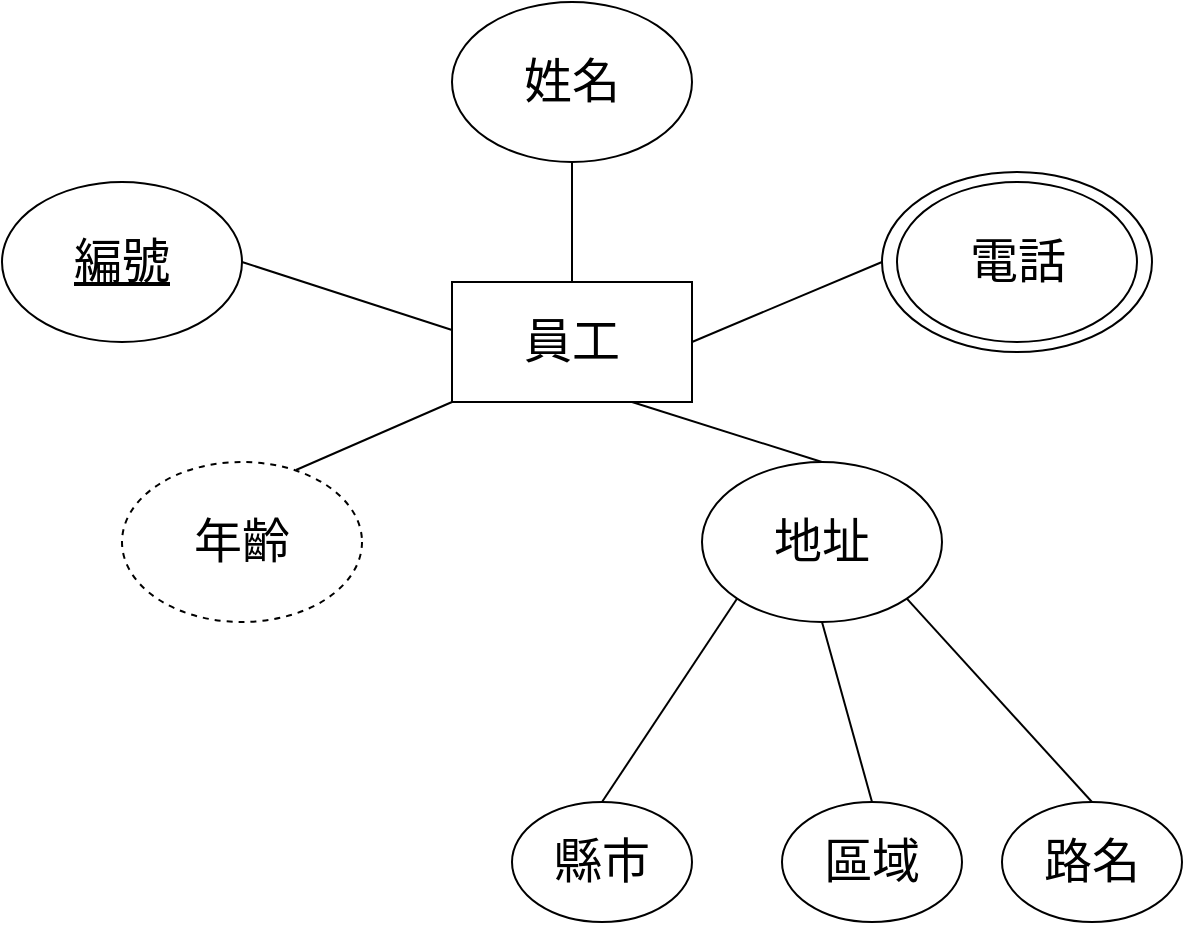 <mxfile version="22.0.4" type="github">
  <diagram id="R2lEEEUBdFMjLlhIrx00" name="Page-1">
    <mxGraphModel dx="885" dy="588" grid="1" gridSize="10" guides="1" tooltips="1" connect="1" arrows="1" fold="1" page="1" pageScale="1" pageWidth="850" pageHeight="1100" math="0" shadow="0" extFonts="Permanent Marker^https://fonts.googleapis.com/css?family=Permanent+Marker">
      <root>
        <mxCell id="0" />
        <mxCell id="1" parent="0" />
        <mxCell id="3a-Hv6OvQc2V3tip11x3-7" value="" style="ellipse;whiteSpace=wrap;html=1;" parent="1" vertex="1">
          <mxGeometry x="580" y="175" width="135" height="90" as="geometry" />
        </mxCell>
        <mxCell id="3a-Hv6OvQc2V3tip11x3-1" value="&lt;font style=&quot;font-size: 24px;&quot;&gt;員工&lt;/font&gt;" style="rounded=0;whiteSpace=wrap;html=1;" parent="1" vertex="1">
          <mxGeometry x="365" y="230" width="120" height="60" as="geometry" />
        </mxCell>
        <mxCell id="3a-Hv6OvQc2V3tip11x3-2" value="&lt;font style=&quot;font-size: 24px;&quot;&gt;&lt;u&gt;編號&lt;/u&gt;&lt;/font&gt;" style="ellipse;whiteSpace=wrap;html=1;" parent="1" vertex="1">
          <mxGeometry x="140" y="180" width="120" height="80" as="geometry" />
        </mxCell>
        <mxCell id="3a-Hv6OvQc2V3tip11x3-3" value="&lt;font style=&quot;font-size: 24px;&quot;&gt;姓名&lt;/font&gt;" style="ellipse;whiteSpace=wrap;html=1;" parent="1" vertex="1">
          <mxGeometry x="365" y="90" width="120" height="80" as="geometry" />
        </mxCell>
        <mxCell id="3a-Hv6OvQc2V3tip11x3-4" value="&lt;font style=&quot;font-size: 24px;&quot;&gt;電話&lt;/font&gt;" style="ellipse;whiteSpace=wrap;html=1;" parent="1" vertex="1">
          <mxGeometry x="587.5" y="180" width="120" height="80" as="geometry" />
        </mxCell>
        <mxCell id="3a-Hv6OvQc2V3tip11x3-5" value="&lt;font style=&quot;font-size: 24px;&quot;&gt;年齡&lt;/font&gt;" style="ellipse;whiteSpace=wrap;html=1;dashed=1;" parent="1" vertex="1">
          <mxGeometry x="200" y="320" width="120" height="80" as="geometry" />
        </mxCell>
        <mxCell id="3a-Hv6OvQc2V3tip11x3-6" value="&lt;font style=&quot;font-size: 24px;&quot;&gt;地址&lt;/font&gt;" style="ellipse;whiteSpace=wrap;html=1;" parent="1" vertex="1">
          <mxGeometry x="490" y="320" width="120" height="80" as="geometry" />
        </mxCell>
        <mxCell id="3a-Hv6OvQc2V3tip11x3-11" value="&lt;font style=&quot;font-size: 24px;&quot;&gt;路名&lt;/font&gt;" style="ellipse;whiteSpace=wrap;html=1;" parent="1" vertex="1">
          <mxGeometry x="640" y="490" width="90" height="60" as="geometry" />
        </mxCell>
        <mxCell id="3a-Hv6OvQc2V3tip11x3-12" value="&lt;font style=&quot;font-size: 24px;&quot;&gt;區域&lt;/font&gt;" style="ellipse;whiteSpace=wrap;html=1;" parent="1" vertex="1">
          <mxGeometry x="530" y="490" width="90" height="60" as="geometry" />
        </mxCell>
        <mxCell id="3a-Hv6OvQc2V3tip11x3-13" value="&lt;font style=&quot;font-size: 24px;&quot;&gt;縣市&lt;/font&gt;" style="ellipse;whiteSpace=wrap;html=1;" parent="1" vertex="1">
          <mxGeometry x="395" y="490" width="90" height="60" as="geometry" />
        </mxCell>
        <mxCell id="3a-Hv6OvQc2V3tip11x3-15" value="" style="endArrow=none;html=1;rounded=0;entryX=0;entryY=1;entryDx=0;entryDy=0;exitX=0.5;exitY=0;exitDx=0;exitDy=0;" parent="1" source="3a-Hv6OvQc2V3tip11x3-13" target="3a-Hv6OvQc2V3tip11x3-6" edge="1">
          <mxGeometry width="50" height="50" relative="1" as="geometry">
            <mxPoint x="400" y="410" as="sourcePoint" />
            <mxPoint x="450" y="360" as="targetPoint" />
          </mxGeometry>
        </mxCell>
        <mxCell id="3a-Hv6OvQc2V3tip11x3-16" value="" style="endArrow=none;html=1;rounded=0;entryX=0.5;entryY=1;entryDx=0;entryDy=0;exitX=0.5;exitY=0;exitDx=0;exitDy=0;" parent="1" source="3a-Hv6OvQc2V3tip11x3-12" target="3a-Hv6OvQc2V3tip11x3-6" edge="1">
          <mxGeometry width="50" height="50" relative="1" as="geometry">
            <mxPoint x="400" y="410" as="sourcePoint" />
            <mxPoint x="450" y="360" as="targetPoint" />
          </mxGeometry>
        </mxCell>
        <mxCell id="3a-Hv6OvQc2V3tip11x3-17" value="" style="endArrow=none;html=1;rounded=0;entryX=1;entryY=1;entryDx=0;entryDy=0;exitX=0.5;exitY=0;exitDx=0;exitDy=0;" parent="1" source="3a-Hv6OvQc2V3tip11x3-11" target="3a-Hv6OvQc2V3tip11x3-6" edge="1">
          <mxGeometry width="50" height="50" relative="1" as="geometry">
            <mxPoint x="400" y="410" as="sourcePoint" />
            <mxPoint x="450" y="360" as="targetPoint" />
          </mxGeometry>
        </mxCell>
        <mxCell id="QHeBfwstsw7KWuz8k2Ch-1" value="" style="endArrow=none;html=1;rounded=0;exitX=0.725;exitY=0.05;exitDx=0;exitDy=0;exitPerimeter=0;entryX=0;entryY=1;entryDx=0;entryDy=0;" edge="1" parent="1" source="3a-Hv6OvQc2V3tip11x3-5" target="3a-Hv6OvQc2V3tip11x3-1">
          <mxGeometry width="50" height="50" relative="1" as="geometry">
            <mxPoint x="400" y="330" as="sourcePoint" />
            <mxPoint x="450" y="280" as="targetPoint" />
          </mxGeometry>
        </mxCell>
        <mxCell id="QHeBfwstsw7KWuz8k2Ch-2" value="" style="endArrow=none;html=1;rounded=0;exitX=1;exitY=0.5;exitDx=0;exitDy=0;entryX=0;entryY=0.4;entryDx=0;entryDy=0;entryPerimeter=0;" edge="1" parent="1" source="3a-Hv6OvQc2V3tip11x3-2" target="3a-Hv6OvQc2V3tip11x3-1">
          <mxGeometry width="50" height="50" relative="1" as="geometry">
            <mxPoint x="400" y="330" as="sourcePoint" />
            <mxPoint x="450" y="280" as="targetPoint" />
          </mxGeometry>
        </mxCell>
        <mxCell id="QHeBfwstsw7KWuz8k2Ch-3" value="" style="endArrow=none;html=1;rounded=0;entryX=0.5;entryY=1;entryDx=0;entryDy=0;exitX=0.5;exitY=0;exitDx=0;exitDy=0;" edge="1" parent="1" source="3a-Hv6OvQc2V3tip11x3-1" target="3a-Hv6OvQc2V3tip11x3-3">
          <mxGeometry width="50" height="50" relative="1" as="geometry">
            <mxPoint x="400" y="330" as="sourcePoint" />
            <mxPoint x="450" y="280" as="targetPoint" />
          </mxGeometry>
        </mxCell>
        <mxCell id="QHeBfwstsw7KWuz8k2Ch-4" value="" style="endArrow=none;html=1;rounded=0;entryX=0;entryY=0.5;entryDx=0;entryDy=0;exitX=1;exitY=0.5;exitDx=0;exitDy=0;" edge="1" parent="1" source="3a-Hv6OvQc2V3tip11x3-1" target="3a-Hv6OvQc2V3tip11x3-7">
          <mxGeometry width="50" height="50" relative="1" as="geometry">
            <mxPoint x="400" y="330" as="sourcePoint" />
            <mxPoint x="450" y="280" as="targetPoint" />
          </mxGeometry>
        </mxCell>
        <mxCell id="QHeBfwstsw7KWuz8k2Ch-5" value="" style="endArrow=none;html=1;rounded=0;entryX=0.75;entryY=1;entryDx=0;entryDy=0;exitX=0.5;exitY=0;exitDx=0;exitDy=0;" edge="1" parent="1" source="3a-Hv6OvQc2V3tip11x3-6" target="3a-Hv6OvQc2V3tip11x3-1">
          <mxGeometry width="50" height="50" relative="1" as="geometry">
            <mxPoint x="400" y="330" as="sourcePoint" />
            <mxPoint x="450" y="280" as="targetPoint" />
          </mxGeometry>
        </mxCell>
      </root>
    </mxGraphModel>
  </diagram>
</mxfile>
